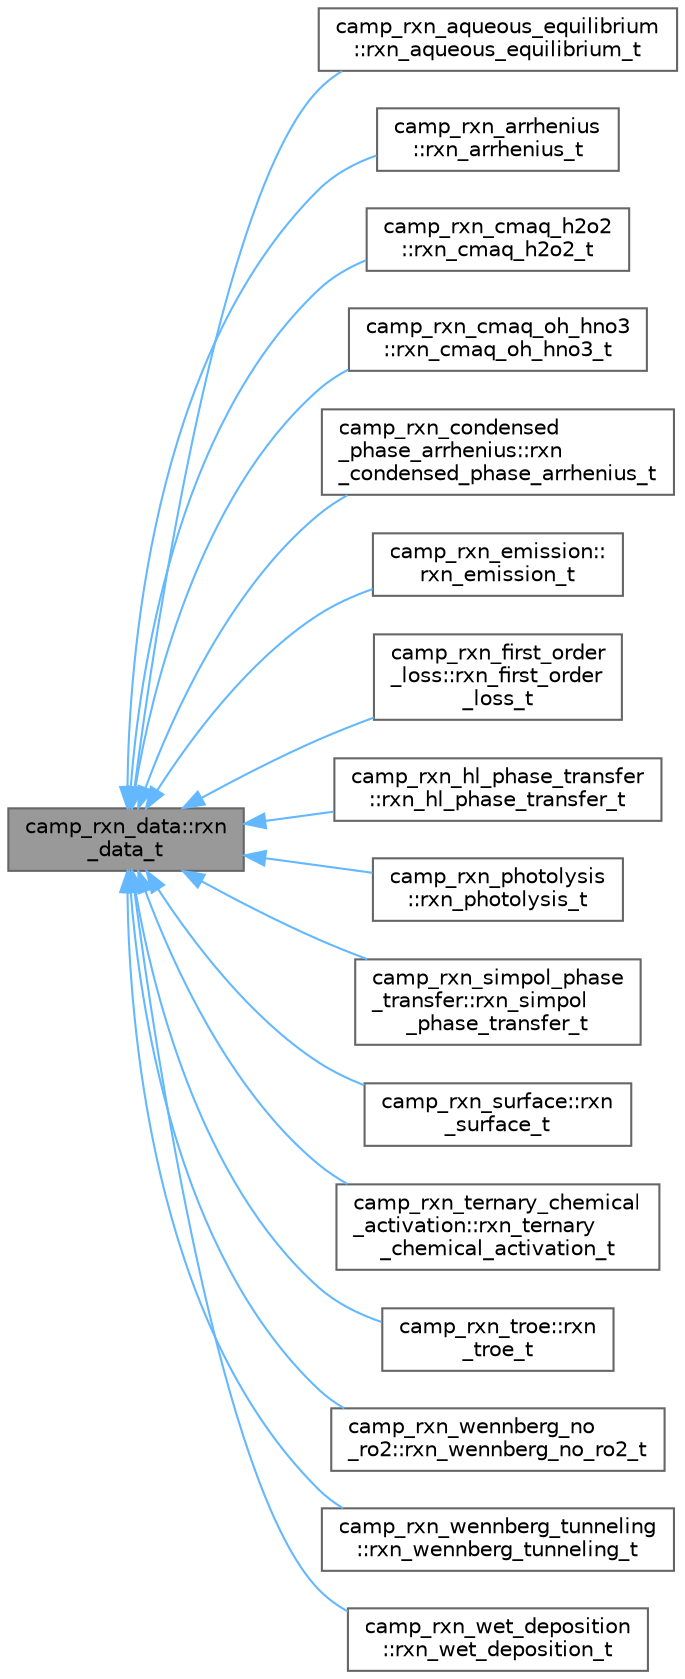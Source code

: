 digraph "camp_rxn_data::rxn_data_t"
{
 // LATEX_PDF_SIZE
  bgcolor="transparent";
  edge [fontname=Helvetica,fontsize=10,labelfontname=Helvetica,labelfontsize=10];
  node [fontname=Helvetica,fontsize=10,shape=box,height=0.2,width=0.4];
  rankdir="LR";
  Node1 [label="camp_rxn_data::rxn\l_data_t",height=0.2,width=0.4,color="gray40", fillcolor="grey60", style="filled", fontcolor="black",tooltip="Abstract reaction data type."];
  Node1 -> Node2 [dir="back",color="steelblue1",style="solid"];
  Node2 [label="camp_rxn_aqueous_equilibrium\l::rxn_aqueous_equilibrium_t",height=0.2,width=0.4,color="gray40", fillcolor="white", style="filled",URL="$structcamp__rxn__aqueous__equilibrium_1_1rxn__aqueous__equilibrium__t.html",tooltip="Generic test reaction data type."];
  Node1 -> Node3 [dir="back",color="steelblue1",style="solid"];
  Node3 [label="camp_rxn_arrhenius\l::rxn_arrhenius_t",height=0.2,width=0.4,color="gray40", fillcolor="white", style="filled",URL="$structcamp__rxn__arrhenius_1_1rxn__arrhenius__t.html",tooltip="Generic test reaction data type."];
  Node1 -> Node4 [dir="back",color="steelblue1",style="solid"];
  Node4 [label="camp_rxn_cmaq_h2o2\l::rxn_cmaq_h2o2_t",height=0.2,width=0.4,color="gray40", fillcolor="white", style="filled",URL="$structcamp__rxn__cmaq__h2o2_1_1rxn__cmaq__h2o2__t.html",tooltip="Generic test reaction data type."];
  Node1 -> Node5 [dir="back",color="steelblue1",style="solid"];
  Node5 [label="camp_rxn_cmaq_oh_hno3\l::rxn_cmaq_oh_hno3_t",height=0.2,width=0.4,color="gray40", fillcolor="white", style="filled",URL="$structcamp__rxn__cmaq__oh__hno3_1_1rxn__cmaq__oh__hno3__t.html",tooltip="Generic test reaction data type."];
  Node1 -> Node6 [dir="back",color="steelblue1",style="solid"];
  Node6 [label="camp_rxn_condensed\l_phase_arrhenius::rxn\l_condensed_phase_arrhenius_t",height=0.2,width=0.4,color="gray40", fillcolor="white", style="filled",URL="$structcamp__rxn__condensed__phase__arrhenius_1_1rxn__condensed__phase__arrhenius__t.html",tooltip="Generic test reaction data type."];
  Node1 -> Node7 [dir="back",color="steelblue1",style="solid"];
  Node7 [label="camp_rxn_emission::\lrxn_emission_t",height=0.2,width=0.4,color="gray40", fillcolor="white", style="filled",URL="$structcamp__rxn__emission_1_1rxn__emission__t.html",tooltip="Generic test reaction data type."];
  Node1 -> Node8 [dir="back",color="steelblue1",style="solid"];
  Node8 [label="camp_rxn_first_order\l_loss::rxn_first_order\l_loss_t",height=0.2,width=0.4,color="gray40", fillcolor="white", style="filled",URL="$structcamp__rxn__first__order__loss_1_1rxn__first__order__loss__t.html",tooltip="Generic test reaction data type."];
  Node1 -> Node9 [dir="back",color="steelblue1",style="solid"];
  Node9 [label="camp_rxn_hl_phase_transfer\l::rxn_hl_phase_transfer_t",height=0.2,width=0.4,color="gray40", fillcolor="white", style="filled",URL="$structcamp__rxn__hl__phase__transfer_1_1rxn__hl__phase__transfer__t.html",tooltip="Generic test reaction data type."];
  Node1 -> Node10 [dir="back",color="steelblue1",style="solid"];
  Node10 [label="camp_rxn_photolysis\l::rxn_photolysis_t",height=0.2,width=0.4,color="gray40", fillcolor="white", style="filled",URL="$structcamp__rxn__photolysis_1_1rxn__photolysis__t.html",tooltip="Generic test reaction data type."];
  Node1 -> Node11 [dir="back",color="steelblue1",style="solid"];
  Node11 [label="camp_rxn_simpol_phase\l_transfer::rxn_simpol\l_phase_transfer_t",height=0.2,width=0.4,color="gray40", fillcolor="white", style="filled",URL="$structcamp__rxn__simpol__phase__transfer_1_1rxn__simpol__phase__transfer__t.html",tooltip="Generic test reaction data type."];
  Node1 -> Node12 [dir="back",color="steelblue1",style="solid"];
  Node12 [label="camp_rxn_surface::rxn\l_surface_t",height=0.2,width=0.4,color="gray40", fillcolor="white", style="filled",URL="$structcamp__rxn__surface_1_1rxn__surface__t.html",tooltip="Generic test reaction data type."];
  Node1 -> Node13 [dir="back",color="steelblue1",style="solid"];
  Node13 [label="camp_rxn_ternary_chemical\l_activation::rxn_ternary\l_chemical_activation_t",height=0.2,width=0.4,color="gray40", fillcolor="white", style="filled",URL="$structcamp__rxn__ternary__chemical__activation_1_1rxn__ternary__chemical__activation__t.html",tooltip="Generic test reaction data type."];
  Node1 -> Node14 [dir="back",color="steelblue1",style="solid"];
  Node14 [label="camp_rxn_troe::rxn\l_troe_t",height=0.2,width=0.4,color="gray40", fillcolor="white", style="filled",URL="$structcamp__rxn__troe_1_1rxn__troe__t.html",tooltip="Generic test reaction data type."];
  Node1 -> Node15 [dir="back",color="steelblue1",style="solid"];
  Node15 [label="camp_rxn_wennberg_no\l_ro2::rxn_wennberg_no_ro2_t",height=0.2,width=0.4,color="gray40", fillcolor="white", style="filled",URL="$structcamp__rxn__wennberg__no__ro2_1_1rxn__wennberg__no__ro2__t.html",tooltip="Generic test reaction data type."];
  Node1 -> Node16 [dir="back",color="steelblue1",style="solid"];
  Node16 [label="camp_rxn_wennberg_tunneling\l::rxn_wennberg_tunneling_t",height=0.2,width=0.4,color="gray40", fillcolor="white", style="filled",URL="$structcamp__rxn__wennberg__tunneling_1_1rxn__wennberg__tunneling__t.html",tooltip="Generic test reaction data type."];
  Node1 -> Node17 [dir="back",color="steelblue1",style="solid"];
  Node17 [label="camp_rxn_wet_deposition\l::rxn_wet_deposition_t",height=0.2,width=0.4,color="gray40", fillcolor="white", style="filled",URL="$structcamp__rxn__wet__deposition_1_1rxn__wet__deposition__t.html",tooltip="Generic test reaction data type."];
}
